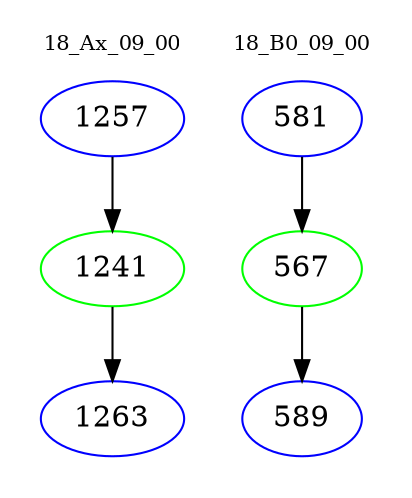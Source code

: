digraph{
subgraph cluster_0 {
color = white
label = "18_Ax_09_00";
fontsize=10;
T0_1257 [label="1257", color="blue"]
T0_1257 -> T0_1241 [color="black"]
T0_1241 [label="1241", color="green"]
T0_1241 -> T0_1263 [color="black"]
T0_1263 [label="1263", color="blue"]
}
subgraph cluster_1 {
color = white
label = "18_B0_09_00";
fontsize=10;
T1_581 [label="581", color="blue"]
T1_581 -> T1_567 [color="black"]
T1_567 [label="567", color="green"]
T1_567 -> T1_589 [color="black"]
T1_589 [label="589", color="blue"]
}
}
